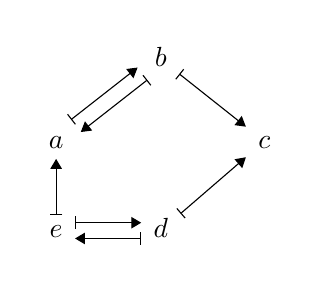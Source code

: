 \begin{tikzpicture}
	\node at (0,0){
		\begin{tikzcd}[every arrow/.append style={|-Triangle}]
			& b\arrow{dr}\arrow[dl, shift left=0.1cm] & \\
			a\arrow[ur, shift left=0.1cm]         &                                         & c \\
			e\arrow{u}\arrow[r, shift left=0.1cm] & d\arrow{ur}\arrow[l, shift left=0.1cm]  &
		\end{tikzcd}
	};
\end{tikzpicture}
